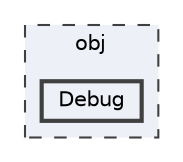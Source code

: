 digraph "obj/Debug"
{
 // LATEX_PDF_SIZE
  bgcolor="transparent";
  edge [fontname=Helvetica,fontsize=10,labelfontname=Helvetica,labelfontsize=10];
  node [fontname=Helvetica,fontsize=10,shape=box,height=0.2,width=0.4];
  compound=true
  subgraph clusterdir_43724e81dd40e09f32417973865cdd64 {
    graph [ bgcolor="#edf0f7", pencolor="grey25", label="obj", fontname=Helvetica,fontsize=10 style="filled,dashed", URL="dir_43724e81dd40e09f32417973865cdd64.html",tooltip=""]
  dir_a71c3b2ad23b9ff58220dd012d201987 [label="Debug", fillcolor="#edf0f7", color="grey25", style="filled,bold", URL="dir_a71c3b2ad23b9ff58220dd012d201987.html",tooltip=""];
  }
}
